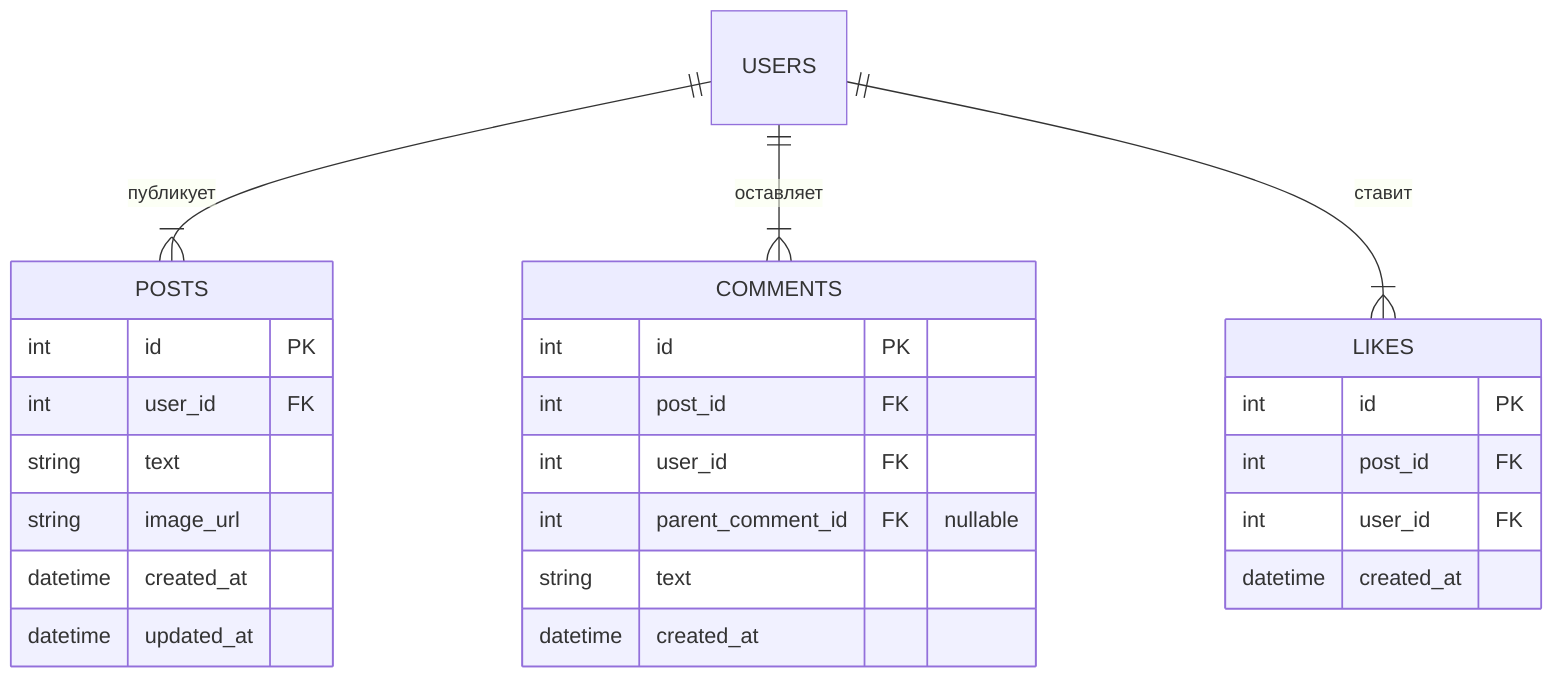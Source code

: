 erDiagram
    USERS ||--|{ POSTS : "публикует"
    USERS ||--|{ COMMENTS : "оставляет"
    USERS ||--|{ LIKES : "ставит"

    POSTS {
        int id PK
        int user_id FK
        string text
        string image_url
        datetime created_at
        datetime updated_at
    }
    
    COMMENTS {
        int id PK
        int post_id FK
        int user_id FK
        int parent_comment_id FK "nullable"
        string text
        datetime created_at
    }
    
    LIKES {
        int id PK
        int post_id FK
        int user_id FK
        datetime created_at
    }